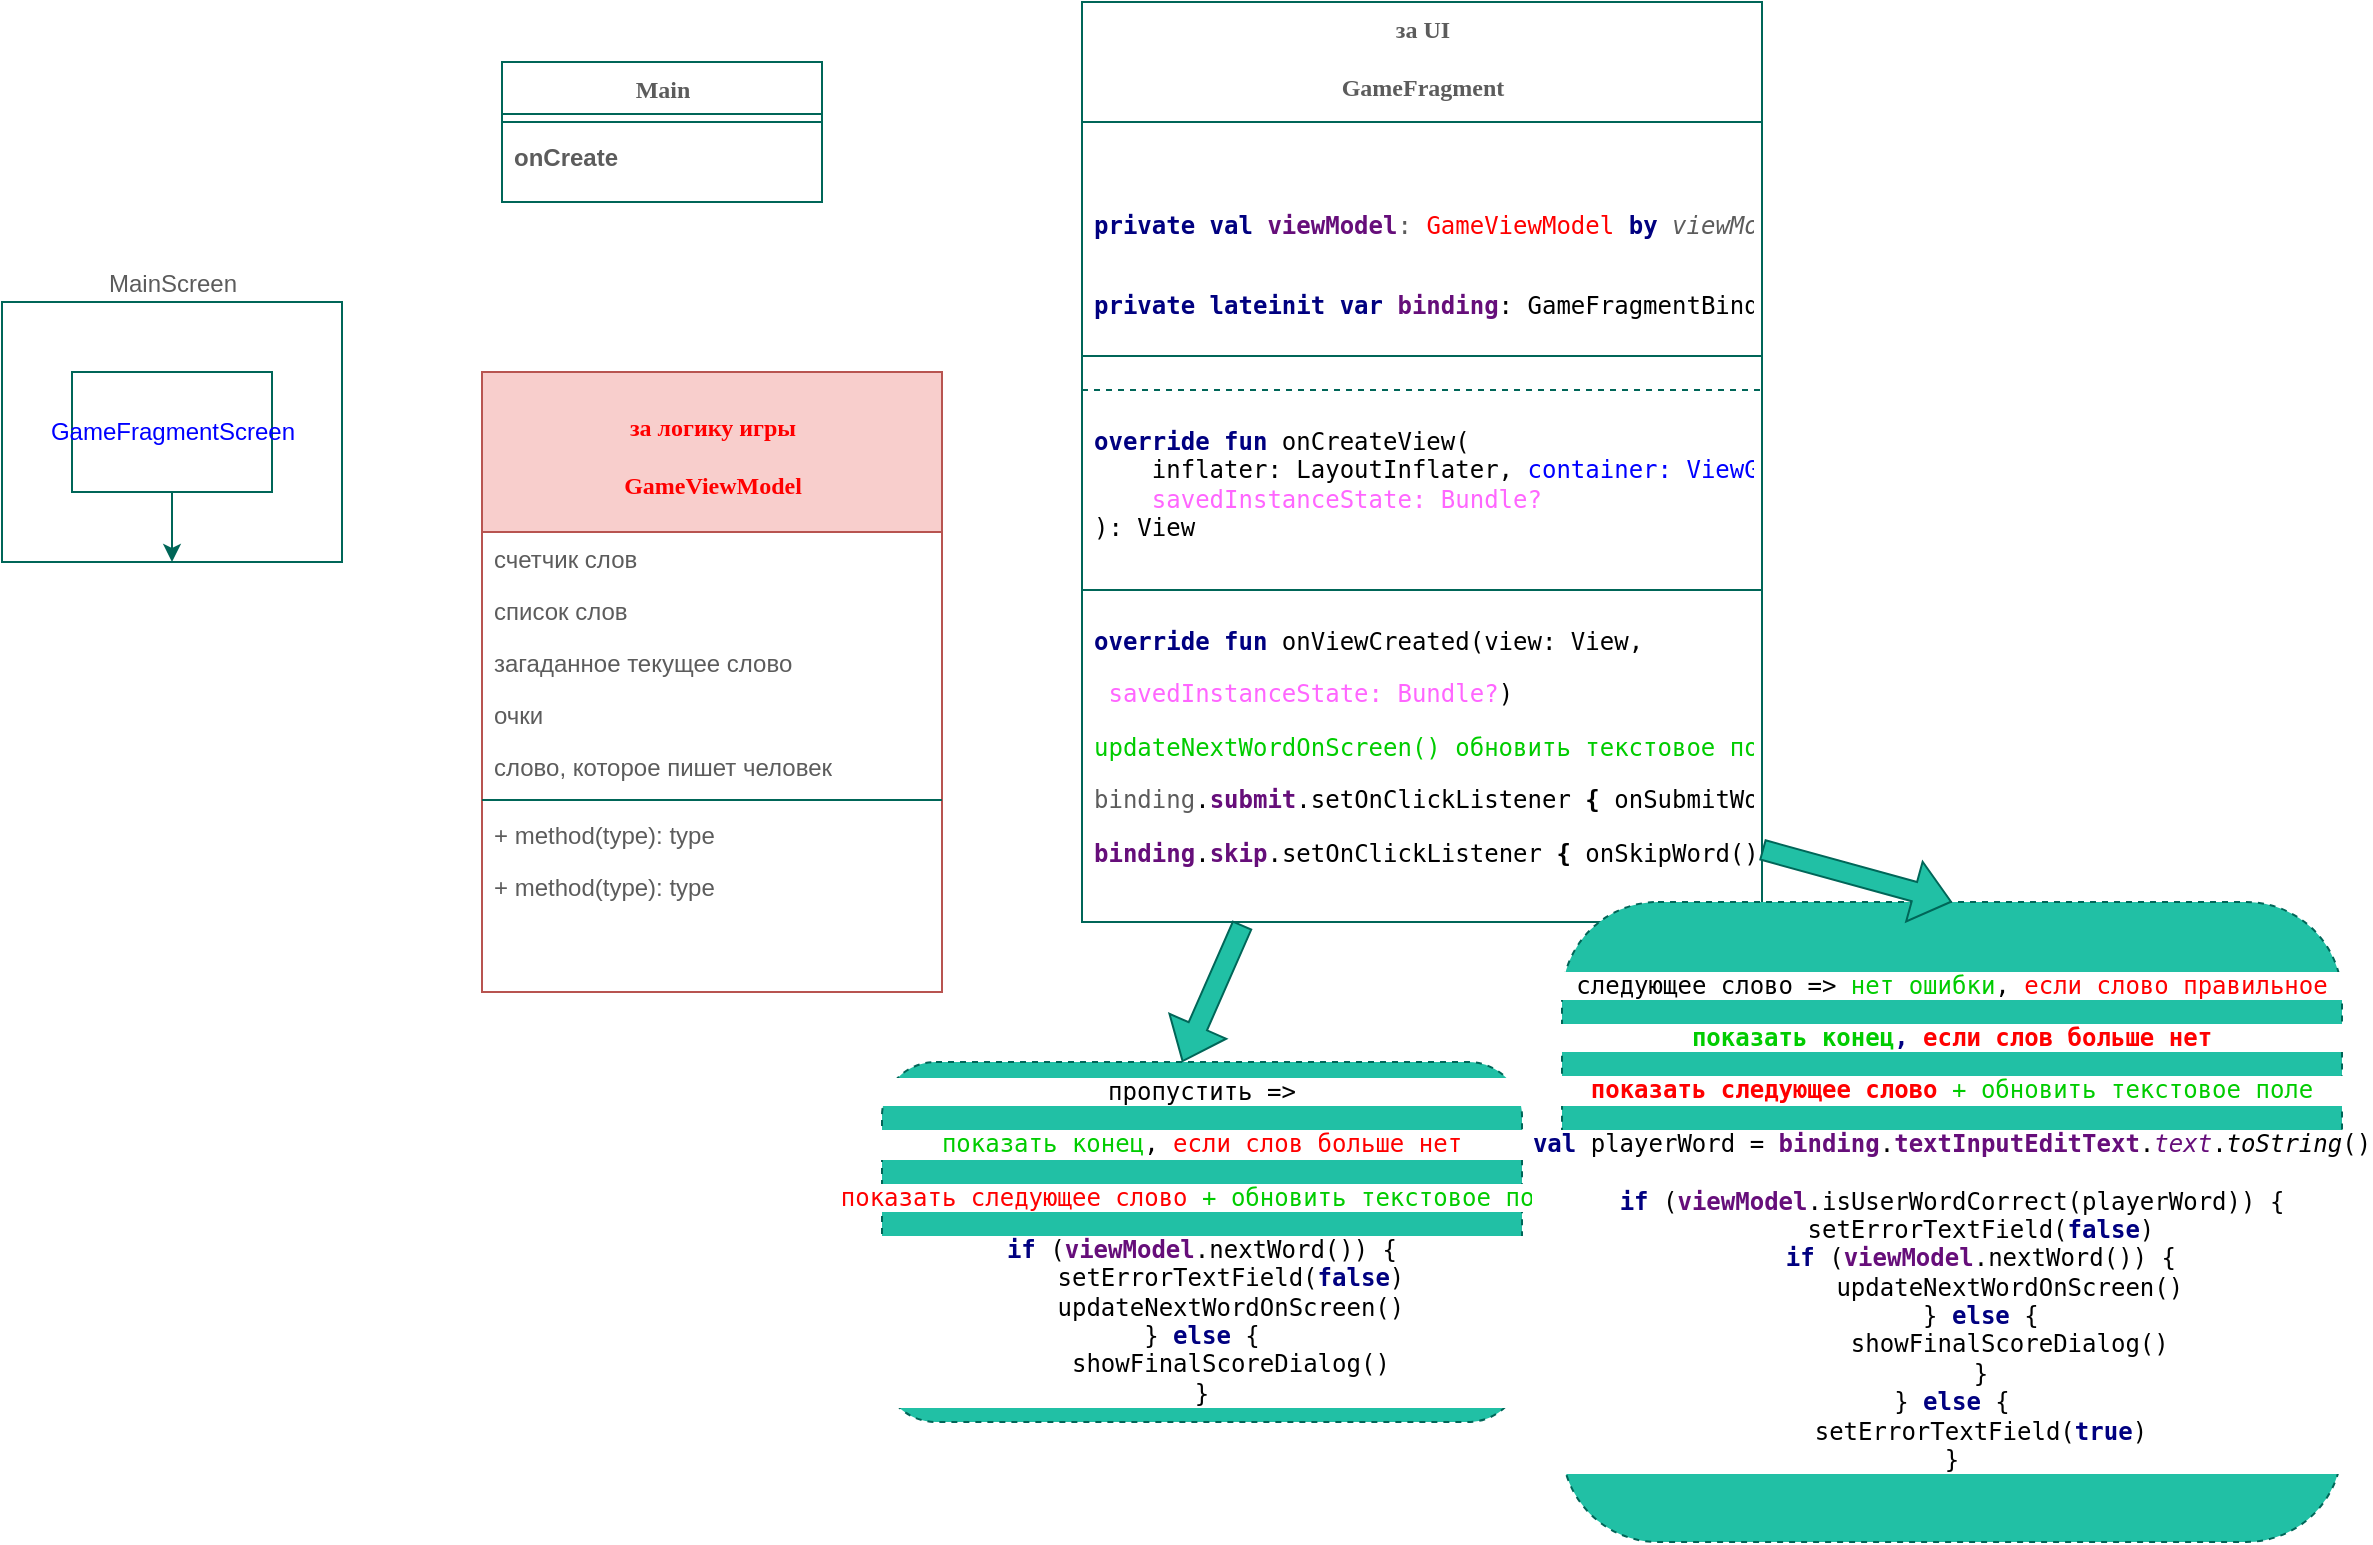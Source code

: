 <mxfile version="20.4.0" type="github">
  <diagram name="Page-1" id="9f46799a-70d6-7492-0946-bef42562c5a5">
    <mxGraphModel dx="2138" dy="1429" grid="1" gridSize="10" guides="1" tooltips="1" connect="1" arrows="1" fold="1" page="1" pageScale="1" pageWidth="1100" pageHeight="850" math="0" shadow="0">
      <root>
        <mxCell id="0" />
        <mxCell id="1" parent="0" />
        <mxCell id="78961159f06e98e8-17" value="Main" style="swimlane;html=1;fontStyle=1;align=center;verticalAlign=top;childLayout=stackLayout;horizontal=1;startSize=26;horizontalStack=0;resizeParent=1;resizeLast=0;collapsible=1;marginBottom=0;swimlaneFillColor=#ffffff;rounded=0;shadow=0;comic=0;labelBackgroundColor=none;strokeWidth=1;fillColor=none;fontFamily=Verdana;fontSize=12;strokeColor=#006658;fontColor=#5C5C5C;" parent="1" vertex="1">
          <mxGeometry x="170" y="-30" width="160" height="70" as="geometry" />
        </mxCell>
        <mxCell id="78961159f06e98e8-19" value="" style="line;html=1;strokeWidth=1;fillColor=none;align=left;verticalAlign=middle;spacingTop=-1;spacingLeft=3;spacingRight=3;rotatable=0;labelPosition=right;points=[];portConstraint=eastwest;strokeColor=#006658;fontColor=#5C5C5C;" parent="78961159f06e98e8-17" vertex="1">
          <mxGeometry y="26" width="160" height="8" as="geometry" />
        </mxCell>
        <mxCell id="78961159f06e98e8-20" value="onCreate" style="text;html=1;strokeColor=none;fillColor=none;align=left;verticalAlign=top;spacingLeft=4;spacingRight=4;whiteSpace=wrap;overflow=hidden;rotatable=0;points=[[0,0.5],[1,0.5]];portConstraint=eastwest;fontStyle=1;fontColor=#5C5C5C;" parent="78961159f06e98e8-17" vertex="1">
          <mxGeometry y="34" width="160" height="26" as="geometry" />
        </mxCell>
        <mxCell id="78961159f06e98e8-30" value="за UI&lt;br&gt;&lt;br&gt;GameFragment&lt;br&gt;&lt;br&gt;" style="swimlane;html=1;fontStyle=1;align=center;verticalAlign=top;childLayout=stackLayout;horizontal=1;startSize=60;horizontalStack=0;resizeParent=1;resizeLast=0;collapsible=1;marginBottom=0;swimlaneFillColor=#ffffff;rounded=0;shadow=0;comic=0;labelBackgroundColor=none;strokeWidth=1;fillColor=default;fontFamily=Verdana;fontSize=12;strokeColor=#006658;fontColor=#5C5C5C;" parent="1" vertex="1">
          <mxGeometry x="460" y="-60" width="340" height="460" as="geometry">
            <mxRectangle x="480" y="-50" width="140" height="70" as="alternateBounds" />
          </mxGeometry>
        </mxCell>
        <mxCell id="78961159f06e98e8-32" value="&lt;span style=&quot;color: rgba(0, 0, 0, 0); font-family: monospace; font-size: 0px;&quot;&gt;%3CmxGraphModel%3E%3Croot%3E%3CmxCell%20id%3D%220%22%2F%3E%3CmxCell%20id%3D%221%22%20parent%3D%220%22%2F%3E%3CmxCell%20id%3D%222%22%20value%3D%22%26lt%3Bpre%20style%3D%26quot%3Bbackground-color%3A%23ffffff%3Bcolor%3A%23000000%3Bfont-family%3A&#39;JetBrains%20Mono&#39;%2Cmonospace%3Bfont-size%3A9%2C8pt%3B%26quot%3B%26gt%3B%26lt%3Bspan%20style%3D%26quot%3Bcolor%3A%23000080%3Bfont-weight%3Abold%3B%26quot%3B%26gt%3Bprivate%20lateinit%20var%20%26lt%3B%2Fspan%26gt%3B%26lt%3Bspan%20style%3D%26quot%3Bcolor%3A%23660e7a%3Bfont-weight%3Abold%3B%26quot%3B%26gt%3Bbinding%26lt%3B%2Fspan%26gt%3B%3A%20GameFragmentBinding%26lt%3B%2Fpre%26gt%3B%22%20style%3D%22text%3Bhtml%3D1%3BstrokeColor%3Dnone%3BfillColor%3Dnone%3Balign%3Dleft%3BverticalAlign%3Dtop%3BspacingLeft%3D4%3BspacingRight%3D4%3BwhiteSpace%3Dwrap%3Boverflow%3Dhidden%3Brotatable%3D0%3Bpoints%3D%5B%5B0%2C0.5%5D%2C%5B1%2C0.5%5D%5D%3BportConstraint%3Deastwest%3B%22%20vertex%3D%221%22%20parent%3D%221%22%3E%3CmxGeometry%20x%3D%22320%22%20y%3D%2296%22%20width%3D%22160%22%20height%3D%2234%22%20as%3D%22geometry%22%2F%3E%3C%2FmxCell%3E%3C%2Froot%3E%3C%2FmxGraphModel%3E&lt;/span&gt;&lt;span style=&quot;color: rgba(0, 0, 0, 0); font-family: monospace; font-size: 0px;&quot;&gt;%3CmxGraphModel%3E%3Croot%3E%3CmxCell%20id%3D%220%22%2F%3E%3CmxCell%20id%3D%221%22%20parent%3D%220%22%2F%3E%3CmxCell%20id%3D%222%22%20value%3D%22%26lt%3Bpre%20style%3D%26quot%3Bbackground-color%3A%23ffffff%3Bcolor%3A%23000000%3Bfont-family%3A&#39;JetBrains%20Mono&#39;%2Cmonospace%3Bfont-size%3A9%2C8pt%3B%26quot%3B%26gt%3B%26lt%3Bspan%20style%3D%26quot%3Bcolor%3A%23000080%3Bfont-weight%3Abold%3B%26quot%3B%26gt%3Bprivate%20lateinit%20var%20%26lt%3B%2Fspan%26gt%3B%26lt%3Bspan%20style%3D%26quot%3Bcolor%3A%23660e7a%3Bfont-weight%3Abold%3B%26quot%3B%26gt%3Bbinding%26lt%3B%2Fspan%26gt%3B%3A%20GameFragmentBinding%26lt%3B%2Fpre%26gt%3B%22%20style%3D%22text%3Bhtml%3D1%3BstrokeColor%3Dnone%3BfillColor%3Dnone%3Balign%3Dleft%3BverticalAlign%3Dtop%3BspacingLeft%3D4%3BspacingRight%3D4%3BwhiteSpace%3Dwrap%3Boverflow%3Dhidden%3Brotatable%3D0%3Bpoints%3D%5B%5B0%2C0.5%5D%2C%5B1%2C0.5%5D%5D%3BportConstraint%3Deastwest%3B%22%20vertex%3D%221%22%20parent%3D%221%22%3E%3CmxGeometry%20x%3D%22320%22%20y%3D%2296%22%20width%3D%22160%22%20height%3D%2234%22%20as%3D%22geometry%22%2F%3E%3C%2FmxCell%3E%3C%2Froot%3E%3C%2FmxGraphModel%3E&lt;/span&gt;&lt;span style=&quot;color: rgba(0, 0, 0, 0); font-family: monospace; font-size: 0px;&quot;&gt;%3CmxGraphModel%3E%3Croot%3E%3CmxCell%20id%3D%220%22%2F%3E%3CmxCell%20id%3D%221%22%20parent%3D%220%22%2F%3E%3CmxCell%20id%3D%222%22%20value%3D%22%26lt%3Bpre%20style%3D%26quot%3Bbackground-color%3A%23ffffff%3Bcolor%3A%23000000%3Bfont-family%3A&#39;JetBrains%20Mono&#39;%2Cmonospace%3Bfont-size%3A9%2C8pt%3B%26quot%3B%26gt%3B%26lt%3Bspan%20style%3D%26quot%3Bcolor%3A%23000080%3Bfont-weight%3Abold%3B%26quot%3B%26gt%3Bprivate%20lateinit%20var%20%26lt%3B%2Fspan%26gt%3B%26lt%3Bspan%20style%3D%26quot%3Bcolor%3A%23660e7a%3Bfont-weight%3Abold%3B%26quot%3B%26gt%3Bbinding%26lt%3B%2Fspan%26gt%3B%3A%20GameFragmentBinding%26lt%3B%2Fpre%26gt%3B%22%20style%3D%22text%3Bhtml%3D1%3BstrokeColor%3Dnone%3BfillColor%3Dnone%3Balign%3Dleft%3BverticalAlign%3Dtop%3BspacingLeft%3D4%3BspacingRight%3D4%3BwhiteSpace%3Dwrap%3Boverflow%3Dhidden%3Brotatable%3D0%3Bpoints%3D%5B%5B0%2C0.5%5D%2C%5B1%2C0.5%5D%5D%3BportConstraint%3Deastwest%3B%22%20vertex%3D%221%22%20parent%3D%221%22%3E%3CmxGeometry%20x%3D%22320%22%20y%3D%2296%22%20width%3D%22160%22%20height%3D%2234%22%20as%3D%22geometry%22%2F%3E%3C%2FmxCell%3E%3C%2Froot%3E%3C%2FmxGraphModel%3E&lt;/span&gt;" style="text;html=1;strokeColor=none;fillColor=none;align=left;verticalAlign=top;spacingLeft=4;spacingRight=4;whiteSpace=wrap;overflow=hidden;rotatable=0;points=[[0,0.5],[1,0.5]];portConstraint=eastwest;fontColor=#5C5C5C;" parent="78961159f06e98e8-30" vertex="1">
          <mxGeometry y="60" width="340" height="26" as="geometry" />
        </mxCell>
        <mxCell id="78961159f06e98e8-33" value="&lt;pre style=&quot;background-color: rgb(255, 255, 255); font-family: &amp;quot;JetBrains Mono&amp;quot;, monospace;&quot;&gt;&lt;span style=&quot;color:#000080;font-weight:bold;&quot;&gt;private val &lt;/span&gt;&lt;span style=&quot;color:#660e7a;font-weight:bold;&quot;&gt;viewModel&lt;/span&gt;: &lt;font color=&quot;#ff0000&quot;&gt;GameViewModel &lt;/font&gt;&lt;span style=&quot;color:#000080;font-weight:bold;&quot;&gt;by &lt;/span&gt;&lt;span style=&quot;font-style:italic;&quot;&gt;viewModels&lt;/span&gt;()&lt;/pre&gt;" style="text;html=1;strokeColor=none;fillColor=none;align=left;verticalAlign=top;spacingLeft=4;spacingRight=4;whiteSpace=wrap;overflow=hidden;rotatable=0;points=[[0,0.5],[1,0.5]];portConstraint=eastwest;fontColor=#5C5C5C;" parent="78961159f06e98e8-30" vertex="1">
          <mxGeometry y="86" width="340" height="40" as="geometry" />
        </mxCell>
        <mxCell id="uO2hVA76GYjicHTjwSfB-16" value="&lt;pre style=&quot;background-color:#ffffff;color:#000000;font-family:&#39;JetBrains Mono&#39;,monospace;font-size:9,8pt;&quot;&gt;&lt;span style=&quot;color:#000080;font-weight:bold;&quot;&gt;private lateinit var &lt;/span&gt;&lt;span style=&quot;color:#660e7a;font-weight:bold;&quot;&gt;binding&lt;/span&gt;: GameFragmentBinding&lt;/pre&gt;" style="text;html=1;strokeColor=none;fillColor=none;align=left;verticalAlign=top;spacingLeft=4;spacingRight=4;whiteSpace=wrap;overflow=hidden;rotatable=0;points=[[0,0.5],[1,0.5]];portConstraint=eastwest;fontColor=#5C5C5C;" parent="78961159f06e98e8-30" vertex="1">
          <mxGeometry y="126" width="340" height="34" as="geometry" />
        </mxCell>
        <mxCell id="78961159f06e98e8-38" value="" style="line;html=1;strokeWidth=1;fillColor=none;align=left;verticalAlign=middle;spacingTop=-1;spacingLeft=3;spacingRight=3;rotatable=0;labelPosition=right;points=[];portConstraint=eastwest;strokeColor=#006658;fontColor=#5C5C5C;" parent="78961159f06e98e8-30" vertex="1">
          <mxGeometry y="160" width="340" height="34" as="geometry" />
        </mxCell>
        <mxCell id="78961159f06e98e8-39" value="&lt;pre style=&quot;background-color: rgb(255, 255, 255); font-family: &amp;quot;JetBrains Mono&amp;quot;, monospace;&quot;&gt;&lt;span style=&quot;color: rgb(0, 0, 0);&quot;&gt;&lt;span style=&quot;color:#000080;font-weight:bold;&quot;&gt;override fun &lt;/span&gt;onCreateView(&lt;br&gt;    inflater: LayoutInflater, &lt;/span&gt;&lt;font color=&quot;#0000ff&quot;&gt;container: ViewGroup?&lt;/font&gt;&lt;font color=&quot;#000000&quot;&gt;,&lt;br&gt;    &lt;/font&gt;&lt;font color=&quot;#ff66ff&quot;&gt;savedInstanceState: Bundle?&lt;/font&gt;&lt;font color=&quot;#000000&quot;&gt;&lt;br&gt;): View&lt;/font&gt;&lt;/pre&gt;" style="text;html=1;strokeColor=#006658;fillColor=none;align=left;verticalAlign=top;spacingLeft=4;spacingRight=4;whiteSpace=wrap;overflow=hidden;rotatable=0;points=[[0,0.5],[1,0.5]];portConstraint=eastwest;fontColor=#5C5C5C;dashed=1;" parent="78961159f06e98e8-30" vertex="1">
          <mxGeometry y="194" width="340" height="100" as="geometry" />
        </mxCell>
        <mxCell id="78961159f06e98e8-40" value="&lt;pre style=&quot;background-color:#ffffff;color:#000000;font-family:&#39;JetBrains Mono&#39;,monospace;font-size:9,8pt;&quot;&gt;&lt;span style=&quot;color:#000080;font-weight:bold;&quot;&gt;override fun &lt;/span&gt;onViewCreated(view: View,&lt;/pre&gt;&lt;pre style=&quot;background-color: rgb(255, 255, 255); font-family: &amp;quot;JetBrains Mono&amp;quot;, monospace;&quot;&gt;&lt;span style=&quot;color: rgb(0, 0, 0);&quot;&gt; &lt;/span&gt;&lt;font color=&quot;#ff66ff&quot;&gt;savedInstanceState: Bundle?&lt;/font&gt;&lt;font color=&quot;#000000&quot;&gt;)&lt;/font&gt;&lt;/pre&gt;&lt;pre style=&quot;background-color: rgb(255, 255, 255); font-family: &amp;quot;JetBrains Mono&amp;quot;, monospace;&quot;&gt;&lt;font color=&quot;#00cc00&quot;&gt;updateNextWordOnScreen() обновить текстовое поле&lt;/font&gt;&lt;/pre&gt;&lt;pre style=&quot;background-color: rgb(255, 255, 255); font-family: &amp;quot;JetBrains Mono&amp;quot;, monospace;&quot;&gt;binding&lt;span style=&quot;color: rgb(0, 0, 0);&quot;&gt;.&lt;/span&gt;&lt;span style=&quot;color: rgb(102, 14, 122); font-weight: bold;&quot;&gt;submit&lt;/span&gt;&lt;span style=&quot;color: rgb(0, 0, 0);&quot;&gt;.setOnClickListener &lt;/span&gt;&lt;span style=&quot;color: rgb(0, 0, 0); font-weight: bold;&quot;&gt;{ &lt;/span&gt;&lt;span style=&quot;color: rgb(0, 0, 0);&quot;&gt;onSubmitWord() &lt;/span&gt;&lt;span style=&quot;color: rgb(0, 0, 0); font-weight: bold;&quot;&gt;}&lt;/span&gt;&lt;/pre&gt;&lt;pre style=&quot;background-color: rgb(255, 255, 255); font-family: &amp;quot;JetBrains Mono&amp;quot;, monospace;&quot;&gt;&lt;pre style=&quot;color: rgb(0, 0, 0); font-family: &amp;quot;JetBrains Mono&amp;quot;, monospace;&quot;&gt;&lt;span style=&quot;color:#660e7a;font-weight:bold;&quot;&gt;binding&lt;/span&gt;.&lt;span style=&quot;color:#660e7a;font-weight:bold;&quot;&gt;skip&lt;/span&gt;.setOnClickListener &lt;span style=&quot;font-weight:bold;&quot;&gt;{ &lt;/span&gt;onSkipWord() &lt;span style=&quot;font-weight:bold;&quot;&gt;}&lt;/span&gt;&lt;/pre&gt;&lt;/pre&gt;" style="text;html=1;strokeColor=#006658;fillColor=none;align=left;verticalAlign=top;spacingLeft=4;spacingRight=4;whiteSpace=wrap;overflow=hidden;rotatable=0;points=[[0,0.5],[1,0.5]];portConstraint=eastwest;fontColor=#5C5C5C;dashed=1;" parent="78961159f06e98e8-30" vertex="1">
          <mxGeometry y="294" width="340" height="166" as="geometry" />
        </mxCell>
        <mxCell id="78961159f06e98e8-43" value="&lt;font color=&quot;#ff0000&quot;&gt;&lt;br&gt;за логику игры&lt;br&gt;&lt;br&gt;GameViewModel&lt;/font&gt;" style="swimlane;html=1;fontStyle=1;align=center;verticalAlign=top;childLayout=stackLayout;horizontal=1;startSize=80;horizontalStack=0;resizeParent=1;resizeLast=0;collapsible=1;marginBottom=0;swimlaneFillColor=#ffffff;rounded=0;shadow=0;comic=0;labelBackgroundColor=none;strokeWidth=1;fillColor=#f8cecc;fontFamily=Verdana;fontSize=12;strokeColor=#b85450;" parent="1" vertex="1">
          <mxGeometry x="160" y="125" width="230" height="310" as="geometry">
            <mxRectangle x="240" y="150" width="150" height="70" as="alternateBounds" />
          </mxGeometry>
        </mxCell>
        <mxCell id="78961159f06e98e8-44" value="счетчик слов&lt;br&gt;" style="text;html=1;strokeColor=none;fillColor=none;align=left;verticalAlign=top;spacingLeft=4;spacingRight=4;whiteSpace=wrap;overflow=hidden;rotatable=0;points=[[0,0.5],[1,0.5]];portConstraint=eastwest;fontColor=#5C5C5C;" parent="78961159f06e98e8-43" vertex="1">
          <mxGeometry y="80" width="230" height="26" as="geometry" />
        </mxCell>
        <mxCell id="78961159f06e98e8-45" value="список слов" style="text;html=1;strokeColor=none;fillColor=none;align=left;verticalAlign=top;spacingLeft=4;spacingRight=4;whiteSpace=wrap;overflow=hidden;rotatable=0;points=[[0,0.5],[1,0.5]];portConstraint=eastwest;fontColor=#5C5C5C;" parent="78961159f06e98e8-43" vertex="1">
          <mxGeometry y="106" width="230" height="26" as="geometry" />
        </mxCell>
        <mxCell id="78961159f06e98e8-49" value="загаданное текущее слово" style="text;html=1;strokeColor=none;fillColor=none;align=left;verticalAlign=top;spacingLeft=4;spacingRight=4;whiteSpace=wrap;overflow=hidden;rotatable=0;points=[[0,0.5],[1,0.5]];portConstraint=eastwest;fontColor=#5C5C5C;" parent="78961159f06e98e8-43" vertex="1">
          <mxGeometry y="132" width="230" height="26" as="geometry" />
        </mxCell>
        <mxCell id="78961159f06e98e8-50" value="очки" style="text;html=1;strokeColor=none;fillColor=none;align=left;verticalAlign=top;spacingLeft=4;spacingRight=4;whiteSpace=wrap;overflow=hidden;rotatable=0;points=[[0,0.5],[1,0.5]];portConstraint=eastwest;fontColor=#5C5C5C;" parent="78961159f06e98e8-43" vertex="1">
          <mxGeometry y="158" width="230" height="26" as="geometry" />
        </mxCell>
        <mxCell id="uO2hVA76GYjicHTjwSfB-31" value="слово, которое пишет человек" style="text;html=1;strokeColor=none;fillColor=none;align=left;verticalAlign=top;spacingLeft=4;spacingRight=4;whiteSpace=wrap;overflow=hidden;rotatable=0;points=[[0,0.5],[1,0.5]];portConstraint=eastwest;fontColor=#5C5C5C;" parent="78961159f06e98e8-43" vertex="1">
          <mxGeometry y="184" width="230" height="26" as="geometry" />
        </mxCell>
        <mxCell id="78961159f06e98e8-51" value="" style="line;html=1;strokeWidth=1;fillColor=none;align=left;verticalAlign=middle;spacingTop=-1;spacingLeft=3;spacingRight=3;rotatable=0;labelPosition=right;points=[];portConstraint=eastwest;strokeColor=#006658;fontColor=#5C5C5C;" parent="78961159f06e98e8-43" vertex="1">
          <mxGeometry y="210" width="230" height="8" as="geometry" />
        </mxCell>
        <mxCell id="78961159f06e98e8-52" value="+ method(type): type" style="text;html=1;strokeColor=none;fillColor=none;align=left;verticalAlign=top;spacingLeft=4;spacingRight=4;whiteSpace=wrap;overflow=hidden;rotatable=0;points=[[0,0.5],[1,0.5]];portConstraint=eastwest;fontColor=#5C5C5C;" parent="78961159f06e98e8-43" vertex="1">
          <mxGeometry y="218" width="230" height="26" as="geometry" />
        </mxCell>
        <mxCell id="78961159f06e98e8-53" value="+ method(type): type" style="text;html=1;strokeColor=none;fillColor=none;align=left;verticalAlign=top;spacingLeft=4;spacingRight=4;whiteSpace=wrap;overflow=hidden;rotatable=0;points=[[0,0.5],[1,0.5]];portConstraint=eastwest;fontColor=#5C5C5C;" parent="78961159f06e98e8-43" vertex="1">
          <mxGeometry y="244" width="230" height="26" as="geometry" />
        </mxCell>
        <mxCell id="78961159f06e98e8-130" style="edgeStyle=elbowEdgeStyle;html=1;labelBackgroundColor=none;startFill=0;startSize=8;endArrow=diamondThin;endFill=0;endSize=16;fontFamily=Verdana;fontSize=12;elbow=vertical;strokeColor=#006658;fontColor=#5C5C5C;" parent="1" edge="1">
          <mxGeometry relative="1" as="geometry">
            <mxPoint x="550" y="617" as="sourcePoint" />
            <mxPoint x="520" y="617" as="targetPoint" />
          </mxGeometry>
        </mxCell>
        <mxCell id="uO2hVA76GYjicHTjwSfB-36" style="edgeStyle=orthogonalEdgeStyle;rounded=0;orthogonalLoop=1;jettySize=auto;html=1;exitX=0.5;exitY=0;exitDx=0;exitDy=0;entryX=0.5;entryY=0;entryDx=0;entryDy=0;strokeColor=#006658;fontColor=#00CC00;fillColor=#21C0A5;" parent="1" source="uO2hVA76GYjicHTjwSfB-10" target="uO2hVA76GYjicHTjwSfB-15" edge="1">
          <mxGeometry relative="1" as="geometry" />
        </mxCell>
        <mxCell id="uO2hVA76GYjicHTjwSfB-10" value="MainScreen" style="html=1;fillColor=default;labelPosition=center;verticalLabelPosition=top;align=center;verticalAlign=bottom;strokeColor=#006658;fontColor=#5C5C5C;" parent="1" vertex="1">
          <mxGeometry x="-80" y="90" width="170" height="130" as="geometry" />
        </mxCell>
        <mxCell id="uO2hVA76GYjicHTjwSfB-37" style="edgeStyle=orthogonalEdgeStyle;rounded=0;orthogonalLoop=1;jettySize=auto;html=1;exitX=0.5;exitY=1;exitDx=0;exitDy=0;entryX=0.5;entryY=1;entryDx=0;entryDy=0;strokeColor=#006658;fontColor=#00CC00;fillColor=#21C0A5;" parent="1" source="uO2hVA76GYjicHTjwSfB-15" target="uO2hVA76GYjicHTjwSfB-10" edge="1">
          <mxGeometry relative="1" as="geometry" />
        </mxCell>
        <mxCell id="uO2hVA76GYjicHTjwSfB-15" value="&lt;font color=&quot;#0000ff&quot;&gt;GameFragmentScreen&lt;/font&gt;" style="html=1;fillColor=none;strokeColor=#006658;fontColor=#5C5C5C;" parent="1" vertex="1">
          <mxGeometry x="-45" y="125" width="100" height="60" as="geometry" />
        </mxCell>
        <mxCell id="uO2hVA76GYjicHTjwSfB-29" value="&lt;pre style=&quot;background-color:#ffffff;color:#000000;font-family:&#39;JetBrains Mono&#39;,monospace;font-size:9,8pt;&quot;&gt;пропустить =&amp;gt;&lt;/pre&gt;&lt;pre style=&quot;background-color: rgb(255, 255, 255); font-family: &amp;quot;JetBrains Mono&amp;quot;, monospace;&quot;&gt;&lt;font color=&quot;#00cc00&quot;&gt;показать конец&lt;/font&gt;&lt;span style=&quot;color: rgb(0, 0, 0);&quot;&gt;, &lt;/span&gt;&lt;font color=&quot;#ff0000&quot;&gt;если слов больше нет&lt;/font&gt;&lt;/pre&gt;&lt;pre style=&quot;background-color: rgb(255, 255, 255); font-family: &amp;quot;JetBrains Mono&amp;quot;, monospace;&quot;&gt;&lt;font color=&quot;#ff0000&quot;&gt;показать следующее слово &lt;/font&gt;&lt;font color=&quot;#00cc00&quot;&gt;+ обновить текстовое поле&lt;/font&gt;&lt;/pre&gt;&lt;pre style=&quot;background-color:#ffffff;color:#000000;font-family:&#39;JetBrains Mono&#39;,monospace;font-size:9,8pt;&quot;&gt;&lt;span style=&quot;color:#000080;font-weight:bold;&quot;&gt;if &lt;/span&gt;(&lt;span style=&quot;color:#660e7a;font-weight:bold;&quot;&gt;viewModel&lt;/span&gt;.nextWord()) {&lt;br&gt;    setErrorTextField(&lt;span style=&quot;color:#000080;font-weight:bold;&quot;&gt;false&lt;/span&gt;)&lt;br&gt;    updateNextWordOnScreen()&lt;br&gt;} &lt;span style=&quot;color:#000080;font-weight:bold;&quot;&gt;else &lt;/span&gt;{&lt;br&gt;    showFinalScoreDialog()&lt;br&gt;}&lt;/pre&gt;" style="rounded=1;whiteSpace=wrap;html=1;dashed=1;strokeColor=#006658;fontColor=#5C5C5C;fillColor=#21C0A5;" parent="1" vertex="1">
          <mxGeometry x="360" y="470" width="320" height="180" as="geometry" />
        </mxCell>
        <mxCell id="uO2hVA76GYjicHTjwSfB-30" value="&lt;pre style=&quot;background-color: rgb(255, 255, 255); font-family: &amp;quot;JetBrains Mono&amp;quot;, monospace;&quot;&gt;&lt;span style=&quot;color: rgb(0, 0, 0);&quot;&gt;следующее слово =&amp;gt; &lt;/span&gt;&lt;font color=&quot;#00cc00&quot;&gt;нет ошибки&lt;/font&gt;&lt;span style=&quot;color: rgb(0, 0, 0);&quot;&gt;, &lt;/span&gt;&lt;font color=&quot;#ff0000&quot;&gt;если слово правильное&lt;/font&gt;&lt;/pre&gt;&lt;pre style=&quot;background-color: rgb(255, 255, 255); font-family: &amp;quot;JetBrains Mono&amp;quot;, monospace;&quot;&gt;&lt;b style=&quot;&quot;&gt;&lt;font color=&quot;#00cc00&quot;&gt;показать конец&lt;/font&gt;&lt;font color=&quot;#000080&quot;&gt;, &lt;/font&gt;&lt;font color=&quot;#ff0000&quot;&gt;если слов больше нет&lt;/font&gt;&lt;/b&gt;&lt;/pre&gt;&lt;pre style=&quot;background-color: rgb(255, 255, 255); font-family: &amp;quot;JetBrains Mono&amp;quot;, monospace;&quot;&gt;&lt;b style=&quot;&quot;&gt;&lt;font color=&quot;#ff0000&quot;&gt;показать следующее слово &lt;/font&gt;&lt;/b&gt;&lt;font color=&quot;#00cc00&quot;&gt;+ обновить текстовое поле&lt;/font&gt;&lt;/pre&gt;&lt;pre style=&quot;background-color:#ffffff;color:#000000;font-family:&#39;JetBrains Mono&#39;,monospace;font-size:9,8pt;&quot;&gt;&lt;span style=&quot;color:#000080;font-weight:bold;&quot;&gt;val &lt;/span&gt;playerWord = &lt;span style=&quot;color:#660e7a;font-weight:bold;&quot;&gt;binding&lt;/span&gt;.&lt;span style=&quot;color:#660e7a;font-weight:bold;&quot;&gt;textInputEditText&lt;/span&gt;.&lt;span style=&quot;color:#660e7a;font-style:italic;&quot;&gt;text&lt;/span&gt;.&lt;span style=&quot;font-style:italic;&quot;&gt;toString&lt;/span&gt;()&lt;br&gt;&lt;br&gt;&lt;span style=&quot;color:#000080;font-weight:bold;&quot;&gt;if &lt;/span&gt;(&lt;span style=&quot;color:#660e7a;font-weight:bold;&quot;&gt;viewModel&lt;/span&gt;.isUserWordCorrect(playerWord)) {&lt;br&gt;    setErrorTextField(&lt;span style=&quot;color:#000080;font-weight:bold;&quot;&gt;false&lt;/span&gt;)&lt;br&gt;    &lt;span style=&quot;color:#000080;font-weight:bold;&quot;&gt;if &lt;/span&gt;(&lt;span style=&quot;color:#660e7a;font-weight:bold;&quot;&gt;viewModel&lt;/span&gt;.nextWord()) {&lt;br&gt;        updateNextWordOnScreen()&lt;br&gt;    } &lt;span style=&quot;color:#000080;font-weight:bold;&quot;&gt;else &lt;/span&gt;{&lt;br&gt;        showFinalScoreDialog()&lt;br&gt;    }&lt;br&gt;} &lt;span style=&quot;color:#000080;font-weight:bold;&quot;&gt;else &lt;/span&gt;{&lt;br&gt;    setErrorTextField(&lt;span style=&quot;color:#000080;font-weight:bold;&quot;&gt;true&lt;/span&gt;)&lt;br&gt;}&lt;/pre&gt;" style="rounded=1;whiteSpace=wrap;html=1;dashed=1;strokeColor=#006658;fontColor=#5C5C5C;fillColor=#21C0A5;" parent="1" vertex="1">
          <mxGeometry x="700" y="390" width="390" height="320" as="geometry" />
        </mxCell>
        <mxCell id="uO2hVA76GYjicHTjwSfB-28" value="" style="shape=flexArrow;endArrow=classic;html=1;rounded=0;strokeColor=#006658;fontColor=#5C5C5C;fillColor=#21C0A5;entryX=0.5;entryY=0;entryDx=0;entryDy=0;" parent="1" source="78961159f06e98e8-40" target="uO2hVA76GYjicHTjwSfB-30" edge="1">
          <mxGeometry width="50" height="50" relative="1" as="geometry">
            <mxPoint x="810" y="380" as="sourcePoint" />
            <mxPoint x="900" y="450" as="targetPoint" />
          </mxGeometry>
        </mxCell>
        <mxCell id="uO2hVA76GYjicHTjwSfB-33" value="" style="shape=flexArrow;endArrow=classic;html=1;rounded=0;strokeColor=#006658;fontColor=#5C5C5C;fillColor=#21C0A5;exitX=0.236;exitY=1.008;exitDx=0;exitDy=0;exitPerimeter=0;entryX=0.469;entryY=0;entryDx=0;entryDy=0;entryPerimeter=0;" parent="1" source="78961159f06e98e8-40" target="uO2hVA76GYjicHTjwSfB-29" edge="1">
          <mxGeometry width="50" height="50" relative="1" as="geometry">
            <mxPoint x="680" y="350" as="sourcePoint" />
            <mxPoint x="730" y="300" as="targetPoint" />
          </mxGeometry>
        </mxCell>
      </root>
    </mxGraphModel>
  </diagram>
</mxfile>

